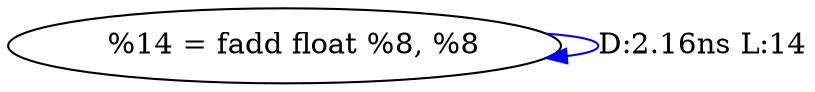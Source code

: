 digraph {
Node0x253aba0[label="  %14 = fadd float %8, %8"];
Node0x253aba0 -> Node0x253aba0[label="D:2.16ns L:14",color=blue];
}
